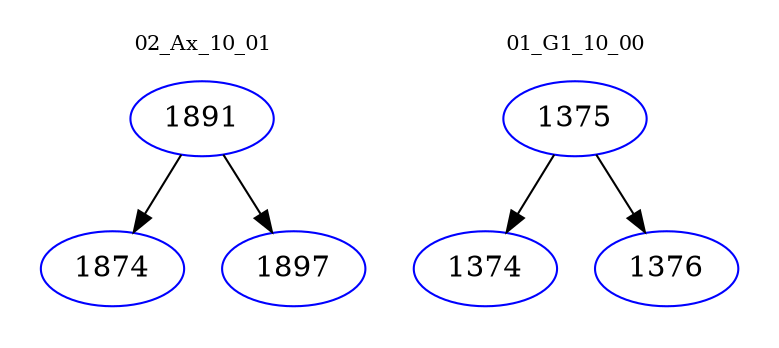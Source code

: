 digraph{
subgraph cluster_0 {
color = white
label = "02_Ax_10_01";
fontsize=10;
T0_1891 [label="1891", color="blue"]
T0_1891 -> T0_1874 [color="black"]
T0_1874 [label="1874", color="blue"]
T0_1891 -> T0_1897 [color="black"]
T0_1897 [label="1897", color="blue"]
}
subgraph cluster_1 {
color = white
label = "01_G1_10_00";
fontsize=10;
T1_1375 [label="1375", color="blue"]
T1_1375 -> T1_1374 [color="black"]
T1_1374 [label="1374", color="blue"]
T1_1375 -> T1_1376 [color="black"]
T1_1376 [label="1376", color="blue"]
}
}
